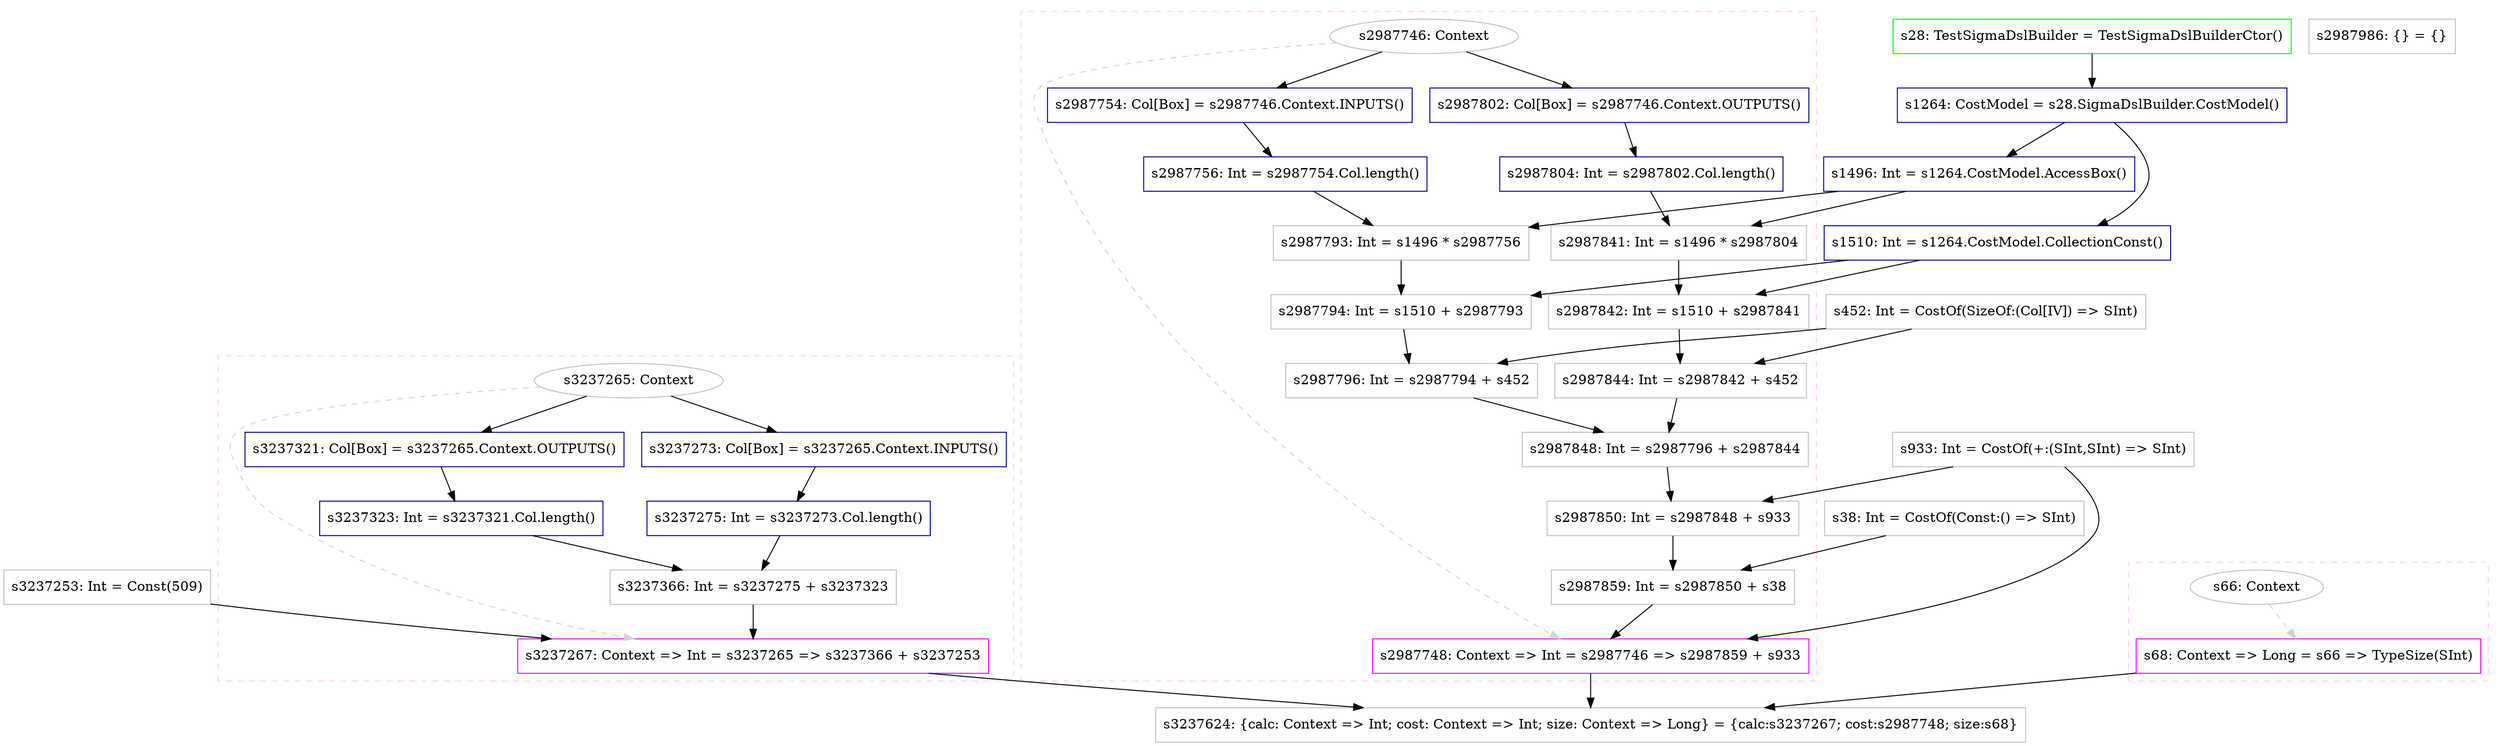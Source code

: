 digraph "" {
concentrate=true
node [style=filled, fillcolor=orangered]

"s3237253" [
label="s3237253: Int = Const(509)"
shape=box, color=gray, tooltip="s3237253:Int", style=filled, fillcolor=white
]
subgraph cluster_s3237267 {
style=dashed; color="#FFCCFF"
"s3237265" [
label="s3237265: Context"
shape=oval, color=gray, tooltip="s3237265:Context", style=filled, fillcolor=white
]
"s3237267" [
label="s3237267: Context => Int = s3237265 => s3237366 + s3237253"
shape=box, color=magenta, tooltip="s3237267:Context => Int", style=filled, fillcolor=white
]
{rank=source; s3237265}
"s3237273" [
label="s3237273: Col[Box] = s3237265.Context.INPUTS()"
shape=box, color=darkblue, tooltip="s3237273:Col[Box]", style=filled, fillcolor=white
]
"s3237275" [
label="s3237275: Int = s3237273.Col.length()"
shape=box, color=darkblue, tooltip="s3237275:Int", style=filled, fillcolor=white
]
"s3237321" [
label="s3237321: Col[Box] = s3237265.Context.OUTPUTS()"
shape=box, color=darkblue, tooltip="s3237321:Col[Box]", style=filled, fillcolor=white
]
"s3237323" [
label="s3237323: Int = s3237321.Col.length()"
shape=box, color=darkblue, tooltip="s3237323:Int", style=filled, fillcolor=white
]
"s3237366" [
label="s3237366: Int = s3237275 + s3237323"
shape=box, color=gray, tooltip="s3237366:Int", style=filled, fillcolor=white
]
{rank=sink; s3237267}
}
"s452" [
label="s452: Int = CostOf(SizeOf:(Col[IV]) => SInt)"
shape=box, color=gray, tooltip="s452:Int", style=filled, fillcolor=white
]
"s38" [
label="s38: Int = CostOf(Const:() => SInt)"
shape=box, color=gray, tooltip="s38:Int", style=filled, fillcolor=white
]
"s933" [
label="s933: Int = CostOf(+:(SInt,SInt) => SInt)"
shape=box, color=gray, tooltip="s933:Int", style=filled, fillcolor=white
]
"s28" [
label="s28: TestSigmaDslBuilder = TestSigmaDslBuilderCtor()"
shape=box, color=green, tooltip="s28:TestSigmaDslBuilder", style=filled, fillcolor=white
]
"s1264" [
label="s1264: CostModel = s28.SigmaDslBuilder.CostModel()"
shape=box, color=darkblue, tooltip="s1264:CostModel", style=filled, fillcolor=white
]
"s1510" [
label="s1510: Int = s1264.CostModel.CollectionConst()"
shape=box, color=darkblue, tooltip="s1510:Int", style=filled, fillcolor=white
]
"s1496" [
label="s1496: Int = s1264.CostModel.AccessBox()"
shape=box, color=darkblue, tooltip="s1496:Int", style=filled, fillcolor=white
]
subgraph cluster_s2987748 {
style=dashed; color="#FFCCFF"
"s2987746" [
label="s2987746: Context"
shape=oval, color=gray, tooltip="s2987746:Context", style=filled, fillcolor=white
]
"s2987748" [
label="s2987748: Context => Int = s2987746 => s2987859 + s933"
shape=box, color=magenta, tooltip="s2987748:Context => Int", style=filled, fillcolor=white
]
{rank=source; s2987746}
"s2987754" [
label="s2987754: Col[Box] = s2987746.Context.INPUTS()"
shape=box, color=darkblue, tooltip="s2987754:Col[Box]", style=filled, fillcolor=white
]
"s2987756" [
label="s2987756: Int = s2987754.Col.length()"
shape=box, color=darkblue, tooltip="s2987756:Int", style=filled, fillcolor=white
]
"s2987793" [
label="s2987793: Int = s1496 * s2987756"
shape=box, color=gray, tooltip="s2987793:Int", style=filled, fillcolor=white
]
"s2987794" [
label="s2987794: Int = s1510 + s2987793"
shape=box, color=gray, tooltip="s2987794:Int", style=filled, fillcolor=white
]
"s2987796" [
label="s2987796: Int = s2987794 + s452"
shape=box, color=gray, tooltip="s2987796:Int", style=filled, fillcolor=white
]
"s2987802" [
label="s2987802: Col[Box] = s2987746.Context.OUTPUTS()"
shape=box, color=darkblue, tooltip="s2987802:Col[Box]", style=filled, fillcolor=white
]
"s2987804" [
label="s2987804: Int = s2987802.Col.length()"
shape=box, color=darkblue, tooltip="s2987804:Int", style=filled, fillcolor=white
]
"s2987841" [
label="s2987841: Int = s1496 * s2987804"
shape=box, color=gray, tooltip="s2987841:Int", style=filled, fillcolor=white
]
"s2987842" [
label="s2987842: Int = s1510 + s2987841"
shape=box, color=gray, tooltip="s2987842:Int", style=filled, fillcolor=white
]
"s2987844" [
label="s2987844: Int = s2987842 + s452"
shape=box, color=gray, tooltip="s2987844:Int", style=filled, fillcolor=white
]
"s2987848" [
label="s2987848: Int = s2987796 + s2987844"
shape=box, color=gray, tooltip="s2987848:Int", style=filled, fillcolor=white
]
"s2987850" [
label="s2987850: Int = s2987848 + s933"
shape=box, color=gray, tooltip="s2987850:Int", style=filled, fillcolor=white
]
"s2987859" [
label="s2987859: Int = s2987850 + s38"
shape=box, color=gray, tooltip="s2987859:Int", style=filled, fillcolor=white
]
{rank=sink; s2987748}
}
subgraph cluster_s68 {
style=dashed; color="#FFCCFF"
"s66" [
label="s66: Context"
shape=oval, color=gray, tooltip="s66:Context", style=filled, fillcolor=white
]
"s68" [
label="s68: Context => Long = s66 => TypeSize(SInt)"
shape=box, color=magenta, tooltip="s68:Context => Long", style=filled, fillcolor=white
]
{rank=source; s66}
{rank=sink; s68}
}
"s3237624" [
label="s3237624: {calc: Context => Int; cost: Context => Int; size: Context => Long} = {calc:s3237267; cost:s2987748; size:s68}"
shape=box, color=gray, tooltip="s3237624:{calc: Context => Int; cost: Context => Int; size: Context => Long}", style=filled, fillcolor=white
]
"s2987986" [
label="s2987986: {} = {}"
shape=box, color=gray, tooltip="s2987986:{}", style=filled, fillcolor=white
]
"s2987802" -> "s2987804" [style=solid]
"s1496" -> "s2987841" [style=solid]
"s2987804" -> "s2987841" [style=solid]
"s2987848" -> "s2987850" [style=solid]
"s933" -> "s2987850" [style=solid]
"s28" -> "s1264" [style=solid]
"s1496" -> "s2987793" [style=solid]
"s2987756" -> "s2987793" [style=solid]
"s3237265" -> "s3237273" [style=solid]
"s3237265" -> "s3237321" [style=solid]
"s1510" -> "s2987842" [style=solid]
"s2987841" -> "s2987842" [style=solid]
"s2987746" -> "s2987754" [style=solid]
"s1264" -> "s1510" [style=solid]
"s3237265" -> "s3237267" [style=dashed, color=lightgray, weight=0]
"s3237366" -> "s3237267" [style=solid]
"s3237253" -> "s3237267" [style=solid]
"s2987796" -> "s2987848" [style=solid]
"s2987844" -> "s2987848" [style=solid]
"s1264" -> "s1496" [style=solid]
"s3237267" -> "s3237624" [style=solid]
"s2987748" -> "s3237624" [style=solid]
"s68" -> "s3237624" [style=solid]
"s3237275" -> "s3237366" [style=solid]
"s3237323" -> "s3237366" [style=solid]
"s3237321" -> "s3237323" [style=solid]
"s2987842" -> "s2987844" [style=solid]
"s452" -> "s2987844" [style=solid]
"s1510" -> "s2987794" [style=solid]
"s2987793" -> "s2987794" [style=solid]
"s2987746" -> "s2987748" [style=dashed, color=lightgray, weight=0]
"s2987859" -> "s2987748" [style=solid]
"s933" -> "s2987748" [style=solid]
"s2987850" -> "s2987859" [style=solid]
"s38" -> "s2987859" [style=solid]
"s2987754" -> "s2987756" [style=solid]
"s2987746" -> "s2987802" [style=solid]
"s3237273" -> "s3237275" [style=solid]
"s2987794" -> "s2987796" [style=solid]
"s452" -> "s2987796" [style=solid]
"s66" -> "s68" [style=dashed, color=lightgray, weight=0]
}
